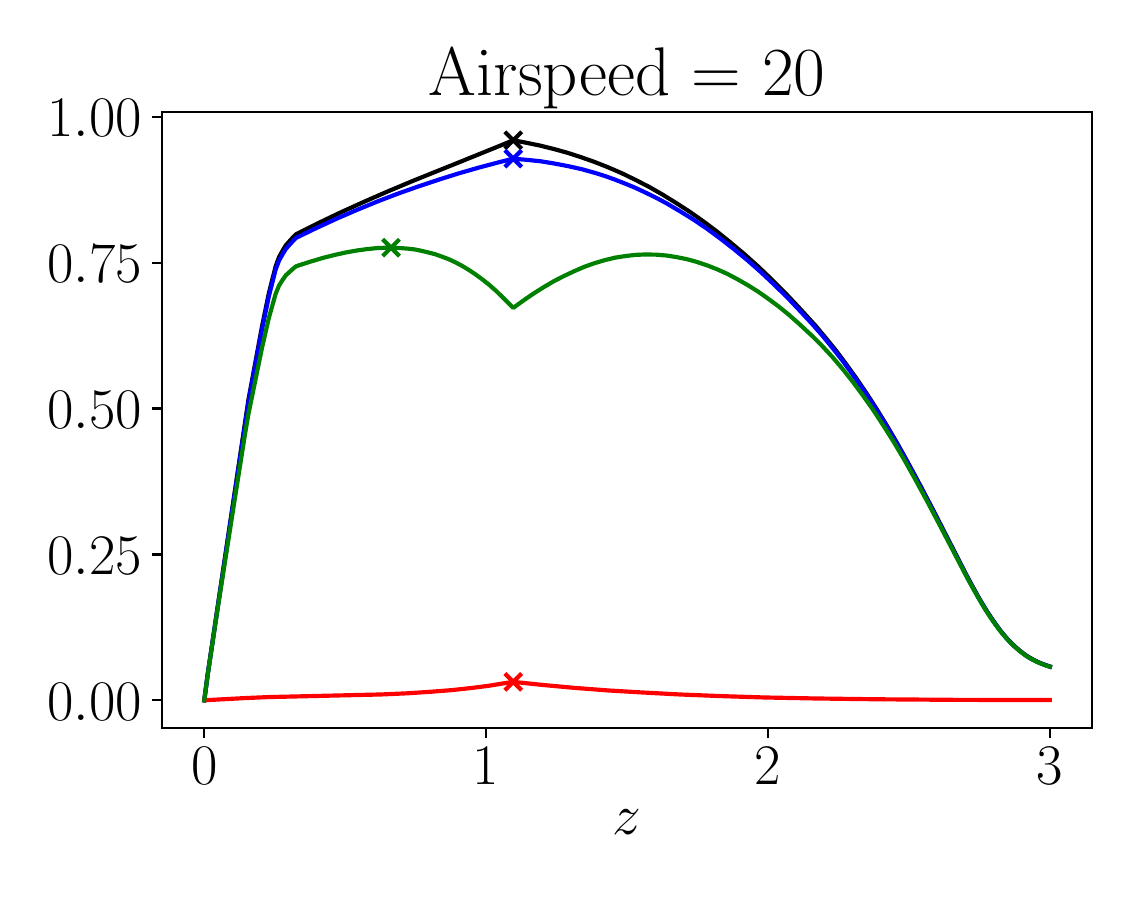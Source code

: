 \begingroup%
\makeatletter%
\begin{pgfpicture}%
\pgfpathrectangle{\pgfpointorigin}{\pgfqpoint{5.422in}{4.268in}}%
\pgfusepath{use as bounding box, clip}%
\begin{pgfscope}%
\pgfsetbuttcap%
\pgfsetmiterjoin%
\definecolor{currentfill}{rgb}{1.0,1.0,1.0}%
\pgfsetfillcolor{currentfill}%
\pgfsetlinewidth{0.0pt}%
\definecolor{currentstroke}{rgb}{1.0,1.0,1.0}%
\pgfsetstrokecolor{currentstroke}%
\pgfsetdash{}{0pt}%
\pgfpathmoveto{\pgfqpoint{0.0in}{0.0in}}%
\pgfpathlineto{\pgfqpoint{5.422in}{0.0in}}%
\pgfpathlineto{\pgfqpoint{5.422in}{4.268in}}%
\pgfpathlineto{\pgfqpoint{0.0in}{4.268in}}%
\pgfpathclose%
\pgfusepath{fill}%
\end{pgfscope}%
\begin{pgfscope}%
\pgfsetbuttcap%
\pgfsetmiterjoin%
\definecolor{currentfill}{rgb}{1.0,1.0,1.0}%
\pgfsetfillcolor{currentfill}%
\pgfsetlinewidth{0.0pt}%
\definecolor{currentstroke}{rgb}{0.0,0.0,0.0}%
\pgfsetstrokecolor{currentstroke}%
\pgfsetstrokeopacity{0.0}%
\pgfsetdash{}{0pt}%
\pgfpathmoveto{\pgfqpoint{0.672in}{0.765in}}%
\pgfpathlineto{\pgfqpoint{5.322in}{0.765in}}%
\pgfpathlineto{\pgfqpoint{5.322in}{3.845in}}%
\pgfpathlineto{\pgfqpoint{0.672in}{3.845in}}%
\pgfpathclose%
\pgfusepath{fill}%
\end{pgfscope}%
\begin{pgfscope}%
\pgfpathrectangle{\pgfqpoint{0.672in}{0.765in}}{\pgfqpoint{4.65in}{3.08in}}%
\pgfusepath{clip}%
\pgfsetbuttcap%
\pgfsetroundjoin%
\definecolor{currentfill}{rgb}{0.0,0.0,0.0}%
\pgfsetfillcolor{currentfill}%
\pgfsetlinewidth{1.506pt}%
\definecolor{currentstroke}{rgb}{0.0,0.0,0.0}%
\pgfsetstrokecolor{currentstroke}%
\pgfsetdash{}{0pt}%
\pgfsys@defobject{currentmarker}{\pgfqpoint{-0.042in}{-0.042in}}{\pgfqpoint{0.042in}{0.042in}}{%
\pgfpathmoveto{\pgfqpoint{-0.042in}{-0.042in}}%
\pgfpathlineto{\pgfqpoint{0.042in}{0.042in}}%
\pgfpathmoveto{\pgfqpoint{-0.042in}{0.042in}}%
\pgfpathlineto{\pgfqpoint{0.042in}{-0.042in}}%
\pgfusepath{stroke,fill}%
}%
\begin{pgfscope}%
\pgfsys@transformshift{2.428in}{3.705in}%
\pgfsys@useobject{currentmarker}{}%
\end{pgfscope}%
\end{pgfscope}%
\begin{pgfscope}%
\pgfpathrectangle{\pgfqpoint{0.672in}{0.765in}}{\pgfqpoint{4.65in}{3.08in}}%
\pgfusepath{clip}%
\pgfsetbuttcap%
\pgfsetroundjoin%
\definecolor{currentfill}{rgb}{0.0,0.0,1.0}%
\pgfsetfillcolor{currentfill}%
\pgfsetlinewidth{1.506pt}%
\definecolor{currentstroke}{rgb}{0.0,0.0,1.0}%
\pgfsetstrokecolor{currentstroke}%
\pgfsetdash{}{0pt}%
\pgfsys@defobject{currentmarker}{\pgfqpoint{-0.042in}{-0.042in}}{\pgfqpoint{0.042in}{0.042in}}{%
\pgfpathmoveto{\pgfqpoint{-0.042in}{-0.042in}}%
\pgfpathlineto{\pgfqpoint{0.042in}{0.042in}}%
\pgfpathmoveto{\pgfqpoint{-0.042in}{0.042in}}%
\pgfpathlineto{\pgfqpoint{0.042in}{-0.042in}}%
\pgfusepath{stroke,fill}%
}%
\begin{pgfscope}%
\pgfsys@transformshift{2.428in}{3.613in}%
\pgfsys@useobject{currentmarker}{}%
\end{pgfscope}%
\end{pgfscope}%
\begin{pgfscope}%
\pgfpathrectangle{\pgfqpoint{0.672in}{0.765in}}{\pgfqpoint{4.65in}{3.08in}}%
\pgfusepath{clip}%
\pgfsetbuttcap%
\pgfsetroundjoin%
\definecolor{currentfill}{rgb}{1.0,0.0,0.0}%
\pgfsetfillcolor{currentfill}%
\pgfsetlinewidth{1.506pt}%
\definecolor{currentstroke}{rgb}{1.0,0.0,0.0}%
\pgfsetstrokecolor{currentstroke}%
\pgfsetdash{}{0pt}%
\pgfsys@defobject{currentmarker}{\pgfqpoint{-0.042in}{-0.042in}}{\pgfqpoint{0.042in}{0.042in}}{%
\pgfpathmoveto{\pgfqpoint{-0.042in}{-0.042in}}%
\pgfpathlineto{\pgfqpoint{0.042in}{0.042in}}%
\pgfpathmoveto{\pgfqpoint{-0.042in}{0.042in}}%
\pgfpathlineto{\pgfqpoint{0.042in}{-0.042in}}%
\pgfusepath{stroke,fill}%
}%
\begin{pgfscope}%
\pgfsys@transformshift{2.428in}{0.997in}%
\pgfsys@useobject{currentmarker}{}%
\end{pgfscope}%
\end{pgfscope}%
\begin{pgfscope}%
\pgfpathrectangle{\pgfqpoint{0.672in}{0.765in}}{\pgfqpoint{4.65in}{3.08in}}%
\pgfusepath{clip}%
\pgfsetbuttcap%
\pgfsetroundjoin%
\definecolor{currentfill}{rgb}{0.0,0.502,0.0}%
\pgfsetfillcolor{currentfill}%
\pgfsetlinewidth{1.506pt}%
\definecolor{currentstroke}{rgb}{0.0,0.502,0.0}%
\pgfsetstrokecolor{currentstroke}%
\pgfsetdash{}{0pt}%
\pgfsys@defobject{currentmarker}{\pgfqpoint{-0.042in}{-0.042in}}{\pgfqpoint{0.042in}{0.042in}}{%
\pgfpathmoveto{\pgfqpoint{-0.042in}{-0.042in}}%
\pgfpathlineto{\pgfqpoint{0.042in}{0.042in}}%
\pgfpathmoveto{\pgfqpoint{-0.042in}{0.042in}}%
\pgfpathlineto{\pgfqpoint{0.042in}{-0.042in}}%
\pgfusepath{stroke,fill}%
}%
\begin{pgfscope}%
\pgfsys@transformshift{1.817in}{3.168in}%
\pgfsys@useobject{currentmarker}{}%
\end{pgfscope}%
\end{pgfscope}%
\begin{pgfscope}%
\pgfsetbuttcap%
\pgfsetroundjoin%
\definecolor{currentfill}{rgb}{0.0,0.0,0.0}%
\pgfsetfillcolor{currentfill}%
\pgfsetlinewidth{0.803pt}%
\definecolor{currentstroke}{rgb}{0.0,0.0,0.0}%
\pgfsetstrokecolor{currentstroke}%
\pgfsetdash{}{0pt}%
\pgfsys@defobject{currentmarker}{\pgfqpoint{0.0in}{-0.049in}}{\pgfqpoint{0.0in}{0.0in}}{%
\pgfpathmoveto{\pgfqpoint{0.0in}{0.0in}}%
\pgfpathlineto{\pgfqpoint{0.0in}{-0.049in}}%
\pgfusepath{stroke,fill}%
}%
\begin{pgfscope}%
\pgfsys@transformshift{0.883in}{0.765in}%
\pgfsys@useobject{currentmarker}{}%
\end{pgfscope}%
\end{pgfscope}%
\begin{pgfscope}%
\definecolor{textcolor}{rgb}{0.0,0.0,0.0}%
\pgfsetstrokecolor{textcolor}%
\pgfsetfillcolor{textcolor}%
\pgftext[x=0.883in,y=0.668in,,top]{\color{textcolor}\rmfamily\fontsize{22.0}{26.4}\selectfont \(\displaystyle {0}\)}%
\end{pgfscope}%
\begin{pgfscope}%
\pgfsetbuttcap%
\pgfsetroundjoin%
\definecolor{currentfill}{rgb}{0.0,0.0,0.0}%
\pgfsetfillcolor{currentfill}%
\pgfsetlinewidth{0.803pt}%
\definecolor{currentstroke}{rgb}{0.0,0.0,0.0}%
\pgfsetstrokecolor{currentstroke}%
\pgfsetdash{}{0pt}%
\pgfsys@defobject{currentmarker}{\pgfqpoint{0.0in}{-0.049in}}{\pgfqpoint{0.0in}{0.0in}}{%
\pgfpathmoveto{\pgfqpoint{0.0in}{0.0in}}%
\pgfpathlineto{\pgfqpoint{0.0in}{-0.049in}}%
\pgfusepath{stroke,fill}%
}%
\begin{pgfscope}%
\pgfsys@transformshift{2.292in}{0.765in}%
\pgfsys@useobject{currentmarker}{}%
\end{pgfscope}%
\end{pgfscope}%
\begin{pgfscope}%
\definecolor{textcolor}{rgb}{0.0,0.0,0.0}%
\pgfsetstrokecolor{textcolor}%
\pgfsetfillcolor{textcolor}%
\pgftext[x=2.292in,y=0.668in,,top]{\color{textcolor}\rmfamily\fontsize{22.0}{26.4}\selectfont \(\displaystyle {1}\)}%
\end{pgfscope}%
\begin{pgfscope}%
\pgfsetbuttcap%
\pgfsetroundjoin%
\definecolor{currentfill}{rgb}{0.0,0.0,0.0}%
\pgfsetfillcolor{currentfill}%
\pgfsetlinewidth{0.803pt}%
\definecolor{currentstroke}{rgb}{0.0,0.0,0.0}%
\pgfsetstrokecolor{currentstroke}%
\pgfsetdash{}{0pt}%
\pgfsys@defobject{currentmarker}{\pgfqpoint{0.0in}{-0.049in}}{\pgfqpoint{0.0in}{0.0in}}{%
\pgfpathmoveto{\pgfqpoint{0.0in}{0.0in}}%
\pgfpathlineto{\pgfqpoint{0.0in}{-0.049in}}%
\pgfusepath{stroke,fill}%
}%
\begin{pgfscope}%
\pgfsys@transformshift{3.701in}{0.765in}%
\pgfsys@useobject{currentmarker}{}%
\end{pgfscope}%
\end{pgfscope}%
\begin{pgfscope}%
\definecolor{textcolor}{rgb}{0.0,0.0,0.0}%
\pgfsetstrokecolor{textcolor}%
\pgfsetfillcolor{textcolor}%
\pgftext[x=3.701in,y=0.668in,,top]{\color{textcolor}\rmfamily\fontsize{22.0}{26.4}\selectfont \(\displaystyle {2}\)}%
\end{pgfscope}%
\begin{pgfscope}%
\pgfsetbuttcap%
\pgfsetroundjoin%
\definecolor{currentfill}{rgb}{0.0,0.0,0.0}%
\pgfsetfillcolor{currentfill}%
\pgfsetlinewidth{0.803pt}%
\definecolor{currentstroke}{rgb}{0.0,0.0,0.0}%
\pgfsetstrokecolor{currentstroke}%
\pgfsetdash{}{0pt}%
\pgfsys@defobject{currentmarker}{\pgfqpoint{0.0in}{-0.049in}}{\pgfqpoint{0.0in}{0.0in}}{%
\pgfpathmoveto{\pgfqpoint{0.0in}{0.0in}}%
\pgfpathlineto{\pgfqpoint{0.0in}{-0.049in}}%
\pgfusepath{stroke,fill}%
}%
\begin{pgfscope}%
\pgfsys@transformshift{5.111in}{0.765in}%
\pgfsys@useobject{currentmarker}{}%
\end{pgfscope}%
\end{pgfscope}%
\begin{pgfscope}%
\definecolor{textcolor}{rgb}{0.0,0.0,0.0}%
\pgfsetstrokecolor{textcolor}%
\pgfsetfillcolor{textcolor}%
\pgftext[x=5.111in,y=0.668in,,top]{\color{textcolor}\rmfamily\fontsize{22.0}{26.4}\selectfont \(\displaystyle {3}\)}%
\end{pgfscope}%
\begin{pgfscope}%
\definecolor{textcolor}{rgb}{0.0,0.0,0.0}%
\pgfsetstrokecolor{textcolor}%
\pgfsetfillcolor{textcolor}%
\pgftext[x=2.997in,y=0.356in,,top]{\color{textcolor}\rmfamily\fontsize{22.0}{26.4}\selectfont \(z\)}%
\end{pgfscope}%
\begin{pgfscope}%
\pgfsetbuttcap%
\pgfsetroundjoin%
\definecolor{currentfill}{rgb}{0.0,0.0,0.0}%
\pgfsetfillcolor{currentfill}%
\pgfsetlinewidth{0.803pt}%
\definecolor{currentstroke}{rgb}{0.0,0.0,0.0}%
\pgfsetstrokecolor{currentstroke}%
\pgfsetdash{}{0pt}%
\pgfsys@defobject{currentmarker}{\pgfqpoint{-0.049in}{0.0in}}{\pgfqpoint{-0.0in}{0.0in}}{%
\pgfpathmoveto{\pgfqpoint{-0.0in}{0.0in}}%
\pgfpathlineto{\pgfqpoint{-0.049in}{0.0in}}%
\pgfusepath{stroke,fill}%
}%
\begin{pgfscope}%
\pgfsys@transformshift{0.672in}{0.905in}%
\pgfsys@useobject{currentmarker}{}%
\end{pgfscope}%
\end{pgfscope}%
\begin{pgfscope}%
\definecolor{textcolor}{rgb}{0.0,0.0,0.0}%
\pgfsetstrokecolor{textcolor}%
\pgfsetfillcolor{textcolor}%
\pgftext[x=0.1in, y=0.805in, left, base]{\color{textcolor}\rmfamily\fontsize{22.0}{26.4}\selectfont \(\displaystyle {0.00}\)}%
\end{pgfscope}%
\begin{pgfscope}%
\pgfsetbuttcap%
\pgfsetroundjoin%
\definecolor{currentfill}{rgb}{0.0,0.0,0.0}%
\pgfsetfillcolor{currentfill}%
\pgfsetlinewidth{0.803pt}%
\definecolor{currentstroke}{rgb}{0.0,0.0,0.0}%
\pgfsetstrokecolor{currentstroke}%
\pgfsetdash{}{0pt}%
\pgfsys@defobject{currentmarker}{\pgfqpoint{-0.049in}{0.0in}}{\pgfqpoint{-0.0in}{0.0in}}{%
\pgfpathmoveto{\pgfqpoint{-0.0in}{0.0in}}%
\pgfpathlineto{\pgfqpoint{-0.049in}{0.0in}}%
\pgfusepath{stroke,fill}%
}%
\begin{pgfscope}%
\pgfsys@transformshift{0.672in}{1.634in}%
\pgfsys@useobject{currentmarker}{}%
\end{pgfscope}%
\end{pgfscope}%
\begin{pgfscope}%
\definecolor{textcolor}{rgb}{0.0,0.0,0.0}%
\pgfsetstrokecolor{textcolor}%
\pgfsetfillcolor{textcolor}%
\pgftext[x=0.1in, y=1.534in, left, base]{\color{textcolor}\rmfamily\fontsize{22.0}{26.4}\selectfont \(\displaystyle {0.25}\)}%
\end{pgfscope}%
\begin{pgfscope}%
\pgfsetbuttcap%
\pgfsetroundjoin%
\definecolor{currentfill}{rgb}{0.0,0.0,0.0}%
\pgfsetfillcolor{currentfill}%
\pgfsetlinewidth{0.803pt}%
\definecolor{currentstroke}{rgb}{0.0,0.0,0.0}%
\pgfsetstrokecolor{currentstroke}%
\pgfsetdash{}{0pt}%
\pgfsys@defobject{currentmarker}{\pgfqpoint{-0.049in}{0.0in}}{\pgfqpoint{-0.0in}{0.0in}}{%
\pgfpathmoveto{\pgfqpoint{-0.0in}{0.0in}}%
\pgfpathlineto{\pgfqpoint{-0.049in}{0.0in}}%
\pgfusepath{stroke,fill}%
}%
\begin{pgfscope}%
\pgfsys@transformshift{0.672in}{2.364in}%
\pgfsys@useobject{currentmarker}{}%
\end{pgfscope}%
\end{pgfscope}%
\begin{pgfscope}%
\definecolor{textcolor}{rgb}{0.0,0.0,0.0}%
\pgfsetstrokecolor{textcolor}%
\pgfsetfillcolor{textcolor}%
\pgftext[x=0.1in, y=2.264in, left, base]{\color{textcolor}\rmfamily\fontsize{22.0}{26.4}\selectfont \(\displaystyle {0.50}\)}%
\end{pgfscope}%
\begin{pgfscope}%
\pgfsetbuttcap%
\pgfsetroundjoin%
\definecolor{currentfill}{rgb}{0.0,0.0,0.0}%
\pgfsetfillcolor{currentfill}%
\pgfsetlinewidth{0.803pt}%
\definecolor{currentstroke}{rgb}{0.0,0.0,0.0}%
\pgfsetstrokecolor{currentstroke}%
\pgfsetdash{}{0pt}%
\pgfsys@defobject{currentmarker}{\pgfqpoint{-0.049in}{0.0in}}{\pgfqpoint{-0.0in}{0.0in}}{%
\pgfpathmoveto{\pgfqpoint{-0.0in}{0.0in}}%
\pgfpathlineto{\pgfqpoint{-0.049in}{0.0in}}%
\pgfusepath{stroke,fill}%
}%
\begin{pgfscope}%
\pgfsys@transformshift{0.672in}{3.093in}%
\pgfsys@useobject{currentmarker}{}%
\end{pgfscope}%
\end{pgfscope}%
\begin{pgfscope}%
\definecolor{textcolor}{rgb}{0.0,0.0,0.0}%
\pgfsetstrokecolor{textcolor}%
\pgfsetfillcolor{textcolor}%
\pgftext[x=0.1in, y=2.993in, left, base]{\color{textcolor}\rmfamily\fontsize{22.0}{26.4}\selectfont \(\displaystyle {0.75}\)}%
\end{pgfscope}%
\begin{pgfscope}%
\pgfsetbuttcap%
\pgfsetroundjoin%
\definecolor{currentfill}{rgb}{0.0,0.0,0.0}%
\pgfsetfillcolor{currentfill}%
\pgfsetlinewidth{0.803pt}%
\definecolor{currentstroke}{rgb}{0.0,0.0,0.0}%
\pgfsetstrokecolor{currentstroke}%
\pgfsetdash{}{0pt}%
\pgfsys@defobject{currentmarker}{\pgfqpoint{-0.049in}{0.0in}}{\pgfqpoint{-0.0in}{0.0in}}{%
\pgfpathmoveto{\pgfqpoint{-0.0in}{0.0in}}%
\pgfpathlineto{\pgfqpoint{-0.049in}{0.0in}}%
\pgfusepath{stroke,fill}%
}%
\begin{pgfscope}%
\pgfsys@transformshift{0.672in}{3.822in}%
\pgfsys@useobject{currentmarker}{}%
\end{pgfscope}%
\end{pgfscope}%
\begin{pgfscope}%
\definecolor{textcolor}{rgb}{0.0,0.0,0.0}%
\pgfsetstrokecolor{textcolor}%
\pgfsetfillcolor{textcolor}%
\pgftext[x=0.1in, y=3.722in, left, base]{\color{textcolor}\rmfamily\fontsize{22.0}{26.4}\selectfont \(\displaystyle {1.00}\)}%
\end{pgfscope}%
\begin{pgfscope}%
\pgfpathrectangle{\pgfqpoint{0.672in}{0.765in}}{\pgfqpoint{4.65in}{3.08in}}%
\pgfusepath{clip}%
\pgfsetrectcap%
\pgfsetroundjoin%
\pgfsetlinewidth{1.506pt}%
\definecolor{currentstroke}{rgb}{0.0,0.0,0.0}%
\pgfsetstrokecolor{currentstroke}%
\pgfsetdash{}{0pt}%
\pgfpathmoveto{\pgfqpoint{0.883in}{0.905in}}%
\pgfpathlineto{\pgfqpoint{0.9in}{1.034in}}%
\pgfpathlineto{\pgfqpoint{0.968in}{1.494in}}%
\pgfpathlineto{\pgfqpoint{1.104in}{2.409in}}%
\pgfpathlineto{\pgfqpoint{1.172in}{2.776in}}%
\pgfpathlineto{\pgfqpoint{1.206in}{2.941in}}%
\pgfpathlineto{\pgfqpoint{1.24in}{3.075in}}%
\pgfpathlineto{\pgfqpoint{1.257in}{3.121in}}%
\pgfpathlineto{\pgfqpoint{1.274in}{3.152in}}%
\pgfpathlineto{\pgfqpoint{1.291in}{3.18in}}%
\pgfpathlineto{\pgfqpoint{1.325in}{3.218in}}%
\pgfpathlineto{\pgfqpoint{1.342in}{3.235in}}%
\pgfpathlineto{\pgfqpoint{1.443in}{3.286in}}%
\pgfpathlineto{\pgfqpoint{1.562in}{3.343in}}%
\pgfpathlineto{\pgfqpoint{1.681in}{3.397in}}%
\pgfpathlineto{\pgfqpoint{1.8in}{3.449in}}%
\pgfpathlineto{\pgfqpoint{1.936in}{3.506in}}%
\pgfpathlineto{\pgfqpoint{2.14in}{3.588in}}%
\pgfpathlineto{\pgfqpoint{2.36in}{3.677in}}%
\pgfpathlineto{\pgfqpoint{2.428in}{3.705in}}%
\pgfpathlineto{\pgfqpoint{2.496in}{3.692in}}%
\pgfpathlineto{\pgfqpoint{2.564in}{3.678in}}%
\pgfpathlineto{\pgfqpoint{2.632in}{3.661in}}%
\pgfpathlineto{\pgfqpoint{2.7in}{3.642in}}%
\pgfpathlineto{\pgfqpoint{2.768in}{3.62in}}%
\pgfpathlineto{\pgfqpoint{2.836in}{3.596in}}%
\pgfpathlineto{\pgfqpoint{2.904in}{3.569in}}%
\pgfpathlineto{\pgfqpoint{2.971in}{3.54in}}%
\pgfpathlineto{\pgfqpoint{3.039in}{3.507in}}%
\pgfpathlineto{\pgfqpoint{3.107in}{3.472in}}%
\pgfpathlineto{\pgfqpoint{3.175in}{3.433in}}%
\pgfpathlineto{\pgfqpoint{3.243in}{3.391in}}%
\pgfpathlineto{\pgfqpoint{3.311in}{3.347in}}%
\pgfpathlineto{\pgfqpoint{3.379in}{3.299in}}%
\pgfpathlineto{\pgfqpoint{3.447in}{3.248in}}%
\pgfpathlineto{\pgfqpoint{3.515in}{3.193in}}%
\pgfpathlineto{\pgfqpoint{3.583in}{3.136in}}%
\pgfpathlineto{\pgfqpoint{3.651in}{3.075in}}%
\pgfpathlineto{\pgfqpoint{3.718in}{3.011in}}%
\pgfpathlineto{\pgfqpoint{3.786in}{2.943in}}%
\pgfpathlineto{\pgfqpoint{3.854in}{2.871in}}%
\pgfpathlineto{\pgfqpoint{3.939in}{2.778in}}%
\pgfpathlineto{\pgfqpoint{3.99in}{2.717in}}%
\pgfpathlineto{\pgfqpoint{4.041in}{2.654in}}%
\pgfpathlineto{\pgfqpoint{4.092in}{2.586in}}%
\pgfpathlineto{\pgfqpoint{4.143in}{2.515in}}%
\pgfpathlineto{\pgfqpoint{4.194in}{2.44in}}%
\pgfpathlineto{\pgfqpoint{4.245in}{2.361in}}%
\pgfpathlineto{\pgfqpoint{4.296in}{2.278in}}%
\pgfpathlineto{\pgfqpoint{4.347in}{2.191in}}%
\pgfpathlineto{\pgfqpoint{4.397in}{2.101in}}%
\pgfpathlineto{\pgfqpoint{4.465in}{1.975in}}%
\pgfpathlineto{\pgfqpoint{4.533in}{1.845in}}%
\pgfpathlineto{\pgfqpoint{4.703in}{1.513in}}%
\pgfpathlineto{\pgfqpoint{4.754in}{1.42in}}%
\pgfpathlineto{\pgfqpoint{4.788in}{1.363in}}%
\pgfpathlineto{\pgfqpoint{4.822in}{1.311in}}%
\pgfpathlineto{\pgfqpoint{4.856in}{1.263in}}%
\pgfpathlineto{\pgfqpoint{4.89in}{1.221in}}%
\pgfpathlineto{\pgfqpoint{4.924in}{1.185in}}%
\pgfpathlineto{\pgfqpoint{4.958in}{1.155in}}%
\pgfpathlineto{\pgfqpoint{4.992in}{1.129in}}%
\pgfpathlineto{\pgfqpoint{5.026in}{1.109in}}%
\pgfpathlineto{\pgfqpoint{5.06in}{1.092in}}%
\pgfpathlineto{\pgfqpoint{5.094in}{1.079in}}%
\pgfpathlineto{\pgfqpoint{5.111in}{1.074in}}%
\pgfpathlineto{\pgfqpoint{5.111in}{1.074in}}%
\pgfusepath{stroke}%
\end{pgfscope}%
\begin{pgfscope}%
\pgfpathrectangle{\pgfqpoint{0.672in}{0.765in}}{\pgfqpoint{4.65in}{3.08in}}%
\pgfusepath{clip}%
\pgfsetrectcap%
\pgfsetroundjoin%
\pgfsetlinewidth{1.506pt}%
\definecolor{currentstroke}{rgb}{0.0,0.0,1.0}%
\pgfsetstrokecolor{currentstroke}%
\pgfsetdash{}{0pt}%
\pgfpathmoveto{\pgfqpoint{0.883in}{0.905in}}%
\pgfpathlineto{\pgfqpoint{0.9in}{1.033in}}%
\pgfpathlineto{\pgfqpoint{0.951in}{1.376in}}%
\pgfpathlineto{\pgfqpoint{1.104in}{2.397in}}%
\pgfpathlineto{\pgfqpoint{1.172in}{2.761in}}%
\pgfpathlineto{\pgfqpoint{1.206in}{2.925in}}%
\pgfpathlineto{\pgfqpoint{1.24in}{3.059in}}%
\pgfpathlineto{\pgfqpoint{1.257in}{3.104in}}%
\pgfpathlineto{\pgfqpoint{1.274in}{3.134in}}%
\pgfpathlineto{\pgfqpoint{1.291in}{3.162in}}%
\pgfpathlineto{\pgfqpoint{1.325in}{3.2in}}%
\pgfpathlineto{\pgfqpoint{1.342in}{3.217in}}%
\pgfpathlineto{\pgfqpoint{1.443in}{3.266in}}%
\pgfpathlineto{\pgfqpoint{1.545in}{3.313in}}%
\pgfpathlineto{\pgfqpoint{1.647in}{3.357in}}%
\pgfpathlineto{\pgfqpoint{1.749in}{3.399in}}%
\pgfpathlineto{\pgfqpoint{1.851in}{3.438in}}%
\pgfpathlineto{\pgfqpoint{1.953in}{3.474in}}%
\pgfpathlineto{\pgfqpoint{2.055in}{3.508in}}%
\pgfpathlineto{\pgfqpoint{2.157in}{3.54in}}%
\pgfpathlineto{\pgfqpoint{2.258in}{3.569in}}%
\pgfpathlineto{\pgfqpoint{2.36in}{3.596in}}%
\pgfpathlineto{\pgfqpoint{2.428in}{3.613in}}%
\pgfpathlineto{\pgfqpoint{2.496in}{3.607in}}%
\pgfpathlineto{\pgfqpoint{2.564in}{3.6in}}%
\pgfpathlineto{\pgfqpoint{2.632in}{3.589in}}%
\pgfpathlineto{\pgfqpoint{2.7in}{3.576in}}%
\pgfpathlineto{\pgfqpoint{2.768in}{3.561in}}%
\pgfpathlineto{\pgfqpoint{2.836in}{3.542in}}%
\pgfpathlineto{\pgfqpoint{2.887in}{3.526in}}%
\pgfpathlineto{\pgfqpoint{2.937in}{3.508in}}%
\pgfpathlineto{\pgfqpoint{2.988in}{3.488in}}%
\pgfpathlineto{\pgfqpoint{3.039in}{3.467in}}%
\pgfpathlineto{\pgfqpoint{3.09in}{3.443in}}%
\pgfpathlineto{\pgfqpoint{3.141in}{3.418in}}%
\pgfpathlineto{\pgfqpoint{3.192in}{3.391in}}%
\pgfpathlineto{\pgfqpoint{3.26in}{3.351in}}%
\pgfpathlineto{\pgfqpoint{3.328in}{3.309in}}%
\pgfpathlineto{\pgfqpoint{3.396in}{3.263in}}%
\pgfpathlineto{\pgfqpoint{3.464in}{3.213in}}%
\pgfpathlineto{\pgfqpoint{3.532in}{3.16in}}%
\pgfpathlineto{\pgfqpoint{3.6in}{3.104in}}%
\pgfpathlineto{\pgfqpoint{3.667in}{3.045in}}%
\pgfpathlineto{\pgfqpoint{3.735in}{2.981in}}%
\pgfpathlineto{\pgfqpoint{3.803in}{2.914in}}%
\pgfpathlineto{\pgfqpoint{3.871in}{2.842in}}%
\pgfpathlineto{\pgfqpoint{3.922in}{2.787in}}%
\pgfpathlineto{\pgfqpoint{3.973in}{2.729in}}%
\pgfpathlineto{\pgfqpoint{4.024in}{2.667in}}%
\pgfpathlineto{\pgfqpoint{4.075in}{2.602in}}%
\pgfpathlineto{\pgfqpoint{4.126in}{2.532in}}%
\pgfpathlineto{\pgfqpoint{4.177in}{2.459in}}%
\pgfpathlineto{\pgfqpoint{4.228in}{2.382in}}%
\pgfpathlineto{\pgfqpoint{4.279in}{2.301in}}%
\pgfpathlineto{\pgfqpoint{4.33in}{2.216in}}%
\pgfpathlineto{\pgfqpoint{4.381in}{2.128in}}%
\pgfpathlineto{\pgfqpoint{4.448in}{2.004in}}%
\pgfpathlineto{\pgfqpoint{4.516in}{1.875in}}%
\pgfpathlineto{\pgfqpoint{4.618in}{1.675in}}%
\pgfpathlineto{\pgfqpoint{4.686in}{1.543in}}%
\pgfpathlineto{\pgfqpoint{4.737in}{1.449in}}%
\pgfpathlineto{\pgfqpoint{4.771in}{1.39in}}%
\pgfpathlineto{\pgfqpoint{4.805in}{1.335in}}%
\pgfpathlineto{\pgfqpoint{4.839in}{1.285in}}%
\pgfpathlineto{\pgfqpoint{4.873in}{1.24in}}%
\pgfpathlineto{\pgfqpoint{4.907in}{1.201in}}%
\pgfpathlineto{\pgfqpoint{4.941in}{1.168in}}%
\pgfpathlineto{\pgfqpoint{4.975in}{1.14in}}%
\pgfpathlineto{\pgfqpoint{5.009in}{1.117in}}%
\pgfpathlineto{\pgfqpoint{5.043in}{1.099in}}%
\pgfpathlineto{\pgfqpoint{5.077in}{1.085in}}%
\pgfpathlineto{\pgfqpoint{5.111in}{1.073in}}%
\pgfpathlineto{\pgfqpoint{5.111in}{1.073in}}%
\pgfusepath{stroke}%
\end{pgfscope}%
\begin{pgfscope}%
\pgfpathrectangle{\pgfqpoint{0.672in}{0.765in}}{\pgfqpoint{4.65in}{3.08in}}%
\pgfusepath{clip}%
\pgfsetrectcap%
\pgfsetroundjoin%
\pgfsetlinewidth{1.506pt}%
\definecolor{currentstroke}{rgb}{1.0,0.0,0.0}%
\pgfsetstrokecolor{currentstroke}%
\pgfsetdash{}{0pt}%
\pgfpathmoveto{\pgfqpoint{0.883in}{0.905in}}%
\pgfpathlineto{\pgfqpoint{1.087in}{0.916in}}%
\pgfpathlineto{\pgfqpoint{1.206in}{0.921in}}%
\pgfpathlineto{\pgfqpoint{1.766in}{0.934in}}%
\pgfpathlineto{\pgfqpoint{1.902in}{0.94in}}%
\pgfpathlineto{\pgfqpoint{2.021in}{0.948in}}%
\pgfpathlineto{\pgfqpoint{2.123in}{0.956in}}%
\pgfpathlineto{\pgfqpoint{2.224in}{0.967in}}%
\pgfpathlineto{\pgfqpoint{2.309in}{0.978in}}%
\pgfpathlineto{\pgfqpoint{2.394in}{0.992in}}%
\pgfpathlineto{\pgfqpoint{2.428in}{0.997in}}%
\pgfpathlineto{\pgfqpoint{2.581in}{0.981in}}%
\pgfpathlineto{\pgfqpoint{2.734in}{0.967in}}%
\pgfpathlineto{\pgfqpoint{2.904in}{0.954in}}%
\pgfpathlineto{\pgfqpoint{3.073in}{0.944in}}%
\pgfpathlineto{\pgfqpoint{3.26in}{0.934in}}%
\pgfpathlineto{\pgfqpoint{3.464in}{0.926in}}%
\pgfpathlineto{\pgfqpoint{3.684in}{0.919in}}%
\pgfpathlineto{\pgfqpoint{3.939in}{0.914in}}%
\pgfpathlineto{\pgfqpoint{4.245in}{0.91in}}%
\pgfpathlineto{\pgfqpoint{4.652in}{0.907in}}%
\pgfpathlineto{\pgfqpoint{5.111in}{0.906in}}%
\pgfpathlineto{\pgfqpoint{5.111in}{0.906in}}%
\pgfusepath{stroke}%
\end{pgfscope}%
\begin{pgfscope}%
\pgfpathrectangle{\pgfqpoint{0.672in}{0.765in}}{\pgfqpoint{4.65in}{3.08in}}%
\pgfusepath{clip}%
\pgfsetrectcap%
\pgfsetroundjoin%
\pgfsetlinewidth{1.506pt}%
\definecolor{currentstroke}{rgb}{0.0,0.502,0.0}%
\pgfsetstrokecolor{currentstroke}%
\pgfsetdash{}{0pt}%
\pgfpathmoveto{\pgfqpoint{0.883in}{0.905in}}%
\pgfpathlineto{\pgfqpoint{0.9in}{1.032in}}%
\pgfpathlineto{\pgfqpoint{0.951in}{1.37in}}%
\pgfpathlineto{\pgfqpoint{1.036in}{1.914in}}%
\pgfpathlineto{\pgfqpoint{1.087in}{2.238in}}%
\pgfpathlineto{\pgfqpoint{1.104in}{2.337in}}%
\pgfpathlineto{\pgfqpoint{1.172in}{2.669in}}%
\pgfpathlineto{\pgfqpoint{1.206in}{2.817in}}%
\pgfpathlineto{\pgfqpoint{1.24in}{2.938in}}%
\pgfpathlineto{\pgfqpoint{1.257in}{2.979in}}%
\pgfpathlineto{\pgfqpoint{1.274in}{3.006in}}%
\pgfpathlineto{\pgfqpoint{1.291in}{3.03in}}%
\pgfpathlineto{\pgfqpoint{1.325in}{3.061in}}%
\pgfpathlineto{\pgfqpoint{1.342in}{3.075in}}%
\pgfpathlineto{\pgfqpoint{1.41in}{3.097in}}%
\pgfpathlineto{\pgfqpoint{1.477in}{3.117in}}%
\pgfpathlineto{\pgfqpoint{1.545in}{3.134in}}%
\pgfpathlineto{\pgfqpoint{1.596in}{3.145in}}%
\pgfpathlineto{\pgfqpoint{1.647in}{3.154in}}%
\pgfpathlineto{\pgfqpoint{1.698in}{3.161in}}%
\pgfpathlineto{\pgfqpoint{1.749in}{3.166in}}%
\pgfpathlineto{\pgfqpoint{1.8in}{3.168in}}%
\pgfpathlineto{\pgfqpoint{1.851in}{3.167in}}%
\pgfpathlineto{\pgfqpoint{1.902in}{3.163in}}%
\pgfpathlineto{\pgfqpoint{1.936in}{3.159in}}%
\pgfpathlineto{\pgfqpoint{1.97in}{3.152in}}%
\pgfpathlineto{\pgfqpoint{2.004in}{3.144in}}%
\pgfpathlineto{\pgfqpoint{2.038in}{3.135in}}%
\pgfpathlineto{\pgfqpoint{2.072in}{3.123in}}%
\pgfpathlineto{\pgfqpoint{2.106in}{3.11in}}%
\pgfpathlineto{\pgfqpoint{2.14in}{3.094in}}%
\pgfpathlineto{\pgfqpoint{2.174in}{3.076in}}%
\pgfpathlineto{\pgfqpoint{2.207in}{3.056in}}%
\pgfpathlineto{\pgfqpoint{2.241in}{3.033in}}%
\pgfpathlineto{\pgfqpoint{2.275in}{3.008in}}%
\pgfpathlineto{\pgfqpoint{2.309in}{2.981in}}%
\pgfpathlineto{\pgfqpoint{2.343in}{2.951in}}%
\pgfpathlineto{\pgfqpoint{2.377in}{2.918in}}%
\pgfpathlineto{\pgfqpoint{2.428in}{2.867in}}%
\pgfpathlineto{\pgfqpoint{2.479in}{2.904in}}%
\pgfpathlineto{\pgfqpoint{2.53in}{2.939in}}%
\pgfpathlineto{\pgfqpoint{2.581in}{2.971in}}%
\pgfpathlineto{\pgfqpoint{2.632in}{3.001in}}%
\pgfpathlineto{\pgfqpoint{2.683in}{3.027in}}%
\pgfpathlineto{\pgfqpoint{2.734in}{3.051in}}%
\pgfpathlineto{\pgfqpoint{2.785in}{3.073in}}%
\pgfpathlineto{\pgfqpoint{2.836in}{3.091in}}%
\pgfpathlineto{\pgfqpoint{2.887in}{3.106in}}%
\pgfpathlineto{\pgfqpoint{2.937in}{3.118in}}%
\pgfpathlineto{\pgfqpoint{2.988in}{3.126in}}%
\pgfpathlineto{\pgfqpoint{3.039in}{3.132in}}%
\pgfpathlineto{\pgfqpoint{3.09in}{3.134in}}%
\pgfpathlineto{\pgfqpoint{3.141in}{3.133in}}%
\pgfpathlineto{\pgfqpoint{3.192in}{3.129in}}%
\pgfpathlineto{\pgfqpoint{3.243in}{3.121in}}%
\pgfpathlineto{\pgfqpoint{3.294in}{3.111in}}%
\pgfpathlineto{\pgfqpoint{3.345in}{3.097in}}%
\pgfpathlineto{\pgfqpoint{3.396in}{3.08in}}%
\pgfpathlineto{\pgfqpoint{3.447in}{3.06in}}%
\pgfpathlineto{\pgfqpoint{3.498in}{3.037in}}%
\pgfpathlineto{\pgfqpoint{3.549in}{3.01in}}%
\pgfpathlineto{\pgfqpoint{3.6in}{2.981in}}%
\pgfpathlineto{\pgfqpoint{3.651in}{2.949in}}%
\pgfpathlineto{\pgfqpoint{3.701in}{2.914in}}%
\pgfpathlineto{\pgfqpoint{3.752in}{2.876in}}%
\pgfpathlineto{\pgfqpoint{3.803in}{2.835in}}%
\pgfpathlineto{\pgfqpoint{3.854in}{2.79in}}%
\pgfpathlineto{\pgfqpoint{3.922in}{2.727in}}%
\pgfpathlineto{\pgfqpoint{3.973in}{2.676in}}%
\pgfpathlineto{\pgfqpoint{4.024in}{2.621in}}%
\pgfpathlineto{\pgfqpoint{4.075in}{2.561in}}%
\pgfpathlineto{\pgfqpoint{4.126in}{2.497in}}%
\pgfpathlineto{\pgfqpoint{4.177in}{2.428in}}%
\pgfpathlineto{\pgfqpoint{4.228in}{2.356in}}%
\pgfpathlineto{\pgfqpoint{4.279in}{2.278in}}%
\pgfpathlineto{\pgfqpoint{4.33in}{2.197in}}%
\pgfpathlineto{\pgfqpoint{4.381in}{2.111in}}%
\pgfpathlineto{\pgfqpoint{4.431in}{2.022in}}%
\pgfpathlineto{\pgfqpoint{4.499in}{1.897in}}%
\pgfpathlineto{\pgfqpoint{4.567in}{1.768in}}%
\pgfpathlineto{\pgfqpoint{4.703in}{1.507in}}%
\pgfpathlineto{\pgfqpoint{4.754in}{1.416in}}%
\pgfpathlineto{\pgfqpoint{4.788in}{1.359in}}%
\pgfpathlineto{\pgfqpoint{4.822in}{1.307in}}%
\pgfpathlineto{\pgfqpoint{4.856in}{1.26in}}%
\pgfpathlineto{\pgfqpoint{4.89in}{1.219in}}%
\pgfpathlineto{\pgfqpoint{4.924in}{1.183in}}%
\pgfpathlineto{\pgfqpoint{4.958in}{1.153in}}%
\pgfpathlineto{\pgfqpoint{4.992in}{1.127in}}%
\pgfpathlineto{\pgfqpoint{5.026in}{1.107in}}%
\pgfpathlineto{\pgfqpoint{5.06in}{1.091in}}%
\pgfpathlineto{\pgfqpoint{5.094in}{1.078in}}%
\pgfpathlineto{\pgfqpoint{5.111in}{1.073in}}%
\pgfpathlineto{\pgfqpoint{5.111in}{1.073in}}%
\pgfusepath{stroke}%
\end{pgfscope}%
\begin{pgfscope}%
\pgfsetrectcap%
\pgfsetmiterjoin%
\pgfsetlinewidth{0.803pt}%
\definecolor{currentstroke}{rgb}{0.0,0.0,0.0}%
\pgfsetstrokecolor{currentstroke}%
\pgfsetdash{}{0pt}%
\pgfpathmoveto{\pgfqpoint{0.672in}{0.765in}}%
\pgfpathlineto{\pgfqpoint{0.672in}{3.845in}}%
\pgfusepath{stroke}%
\end{pgfscope}%
\begin{pgfscope}%
\pgfsetrectcap%
\pgfsetmiterjoin%
\pgfsetlinewidth{0.803pt}%
\definecolor{currentstroke}{rgb}{0.0,0.0,0.0}%
\pgfsetstrokecolor{currentstroke}%
\pgfsetdash{}{0pt}%
\pgfpathmoveto{\pgfqpoint{5.322in}{0.765in}}%
\pgfpathlineto{\pgfqpoint{5.322in}{3.845in}}%
\pgfusepath{stroke}%
\end{pgfscope}%
\begin{pgfscope}%
\pgfsetrectcap%
\pgfsetmiterjoin%
\pgfsetlinewidth{0.803pt}%
\definecolor{currentstroke}{rgb}{0.0,0.0,0.0}%
\pgfsetstrokecolor{currentstroke}%
\pgfsetdash{}{0pt}%
\pgfpathmoveto{\pgfqpoint{0.672in}{0.765in}}%
\pgfpathlineto{\pgfqpoint{5.322in}{0.765in}}%
\pgfusepath{stroke}%
\end{pgfscope}%
\begin{pgfscope}%
\pgfsetrectcap%
\pgfsetmiterjoin%
\pgfsetlinewidth{0.803pt}%
\definecolor{currentstroke}{rgb}{0.0,0.0,0.0}%
\pgfsetstrokecolor{currentstroke}%
\pgfsetdash{}{0pt}%
\pgfpathmoveto{\pgfqpoint{0.672in}{3.845in}}%
\pgfpathlineto{\pgfqpoint{5.322in}{3.845in}}%
\pgfusepath{stroke}%
\end{pgfscope}%
\begin{pgfscope}%
\definecolor{textcolor}{rgb}{0.0,0.0,0.0}%
\pgfsetstrokecolor{textcolor}%
\pgfsetfillcolor{textcolor}%
\pgftext[x=2.997in,y=3.928in,,base]{\color{textcolor}\rmfamily\fontsize{26.4}{31.68}\selectfont Airspeed = 20}%
\end{pgfscope}%
\end{pgfpicture}%
\makeatother%
\endgroup%
